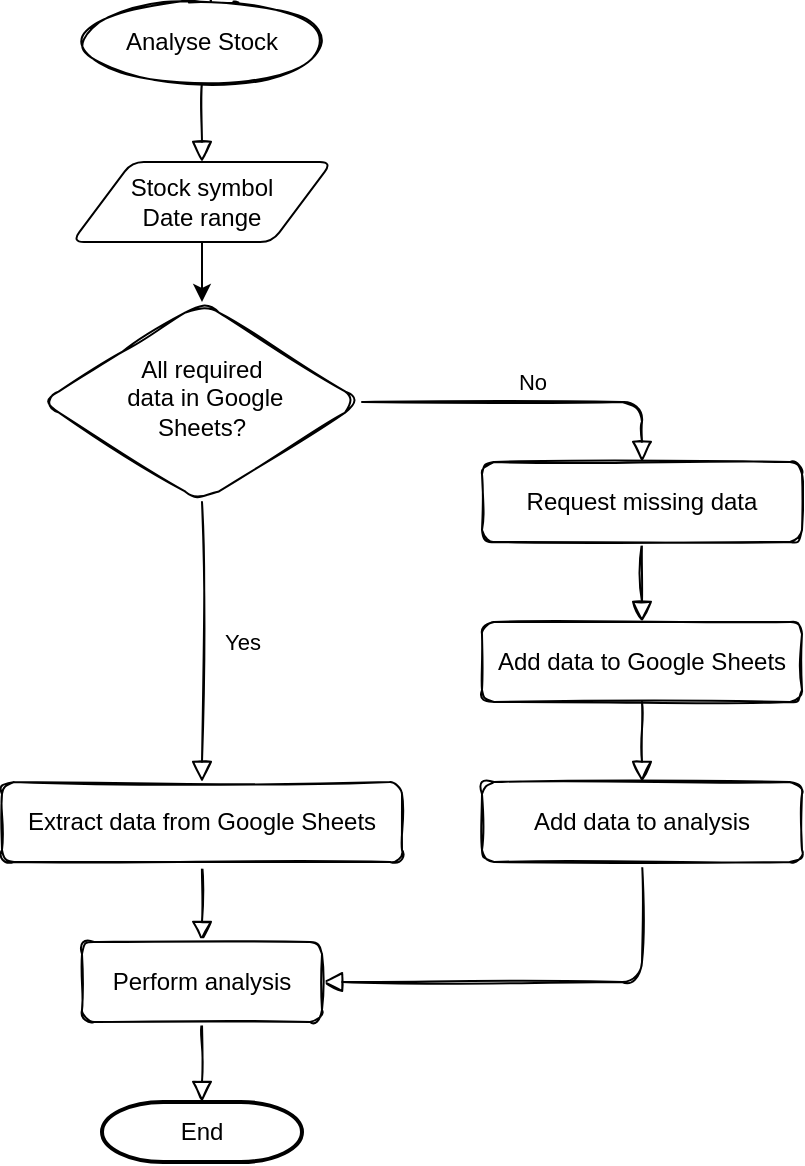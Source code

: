 <mxfile version="19.0.3" type="device" pages="5"><diagram id="C5RBs43oDa-KdzZeNtuy" name="analyse-stock"><mxGraphModel dx="1102" dy="857" grid="1" gridSize="10" guides="1" tooltips="1" connect="1" arrows="1" fold="1" page="1" pageScale="1" pageWidth="827" pageHeight="1169" math="0" shadow="0"><root><mxCell id="WIyWlLk6GJQsqaUBKTNV-0"/><mxCell id="WIyWlLk6GJQsqaUBKTNV-1" parent="WIyWlLk6GJQsqaUBKTNV-0"/><mxCell id="WIyWlLk6GJQsqaUBKTNV-4" value="Yes" style="html=1;jettySize=auto;orthogonalLoop=1;fontSize=11;endArrow=block;endFill=0;endSize=8;strokeWidth=1;shadow=0;labelBackgroundColor=none;edgeStyle=orthogonalEdgeStyle;rounded=1;sketch=1;" parent="WIyWlLk6GJQsqaUBKTNV-1" source="WIyWlLk6GJQsqaUBKTNV-6" target="WIyWlLk6GJQsqaUBKTNV-12" edge="1"><mxGeometry y="20" relative="1" as="geometry"><mxPoint as="offset"/></mxGeometry></mxCell><mxCell id="WIyWlLk6GJQsqaUBKTNV-5" value="No" style="edgeStyle=orthogonalEdgeStyle;html=1;jettySize=auto;orthogonalLoop=1;fontSize=11;endArrow=block;endFill=0;endSize=8;strokeWidth=1;shadow=0;labelBackgroundColor=none;rounded=1;sketch=1;entryX=0.5;entryY=0;entryDx=0;entryDy=0;" parent="WIyWlLk6GJQsqaUBKTNV-1" source="WIyWlLk6GJQsqaUBKTNV-6" target="WIyWlLk6GJQsqaUBKTNV-7" edge="1"><mxGeometry y="10" relative="1" as="geometry"><mxPoint as="offset"/><Array as="points"><mxPoint x="560" y="330"/></Array><mxPoint x="660" y="380" as="targetPoint"/></mxGeometry></mxCell><mxCell id="WIyWlLk6GJQsqaUBKTNV-6" value="All required&lt;br&gt;&amp;nbsp;data in Google&lt;br&gt;Sheets?" style="rhombus;whiteSpace=wrap;html=1;shadow=0;fontFamily=Helvetica;fontSize=12;align=center;strokeWidth=1;spacing=6;spacingTop=-4;rounded=1;sketch=1;" parent="WIyWlLk6GJQsqaUBKTNV-1" vertex="1"><mxGeometry x="260" y="280" width="160" height="100" as="geometry"/></mxCell><mxCell id="jbd5_pp_86b_E5A5t59S-6" value="" style="edgeStyle=orthogonalEdgeStyle;rounded=1;sketch=1;orthogonalLoop=1;jettySize=auto;html=1;endArrow=block;endFill=0;endSize=8;exitX=0.5;exitY=1;exitDx=0;exitDy=0;entryX=0.5;entryY=0;entryDx=0;entryDy=0;" parent="WIyWlLk6GJQsqaUBKTNV-1" source="WIyWlLk6GJQsqaUBKTNV-7" target="cjUN_VZrvn7b3DeFIv1i-1" edge="1"><mxGeometry relative="1" as="geometry"><mxPoint x="560" y="450" as="targetPoint"/><Array as="points"/></mxGeometry></mxCell><mxCell id="WIyWlLk6GJQsqaUBKTNV-7" value="Request missing data" style="whiteSpace=wrap;html=1;fontSize=12;glass=0;strokeWidth=1;shadow=0;rounded=1;sketch=1;" parent="WIyWlLk6GJQsqaUBKTNV-1" vertex="1"><mxGeometry x="480" y="360" width="160" height="40" as="geometry"/></mxCell><mxCell id="jbd5_pp_86b_E5A5t59S-20" value="" style="edgeStyle=orthogonalEdgeStyle;rounded=1;sketch=1;orthogonalLoop=1;jettySize=auto;html=1;endArrow=block;endFill=0;endSize=8;" parent="WIyWlLk6GJQsqaUBKTNV-1" source="WIyWlLk6GJQsqaUBKTNV-12" target="jbd5_pp_86b_E5A5t59S-8" edge="1"><mxGeometry relative="1" as="geometry"/></mxCell><mxCell id="WIyWlLk6GJQsqaUBKTNV-12" value="Extract data from Google Sheets" style="whiteSpace=wrap;html=1;fontSize=12;glass=0;strokeWidth=1;shadow=0;rounded=1;sketch=1;" parent="WIyWlLk6GJQsqaUBKTNV-1" vertex="1"><mxGeometry x="240" y="520" width="200" height="40" as="geometry"/></mxCell><mxCell id="jbd5_pp_86b_E5A5t59S-7" style="edgeStyle=orthogonalEdgeStyle;rounded=1;sketch=1;orthogonalLoop=1;jettySize=auto;html=1;exitX=0.5;exitY=1;exitDx=0;exitDy=0;entryX=1;entryY=0.5;entryDx=0;entryDy=0;endArrow=block;endFill=0;endSize=8;" parent="WIyWlLk6GJQsqaUBKTNV-1" source="jbd5_pp_86b_E5A5t59S-5" target="jbd5_pp_86b_E5A5t59S-8" edge="1"><mxGeometry relative="1" as="geometry"/></mxCell><mxCell id="jbd5_pp_86b_E5A5t59S-5" value="Add data to analysis" style="whiteSpace=wrap;html=1;fontSize=12;glass=0;strokeWidth=1;shadow=0;rounded=1;sketch=1;" parent="WIyWlLk6GJQsqaUBKTNV-1" vertex="1"><mxGeometry x="480" y="520" width="160" height="40" as="geometry"/></mxCell><mxCell id="XEUAK_X2eD3sA012_Yln-1" value="" style="edgeStyle=orthogonalEdgeStyle;rounded=1;sketch=1;orthogonalLoop=1;jettySize=auto;html=1;endArrow=block;endFill=0;endSize=8;entryX=0.5;entryY=0;entryDx=0;entryDy=0;entryPerimeter=0;" parent="WIyWlLk6GJQsqaUBKTNV-1" source="jbd5_pp_86b_E5A5t59S-8" target="iY1u3UrhRTrU6jYfHI_N-0" edge="1"><mxGeometry relative="1" as="geometry"><mxPoint x="340" y="680" as="targetPoint"/></mxGeometry></mxCell><mxCell id="jbd5_pp_86b_E5A5t59S-8" value="Perform analysis" style="whiteSpace=wrap;html=1;fontSize=12;glass=0;strokeWidth=1;shadow=0;rounded=1;sketch=1;" parent="WIyWlLk6GJQsqaUBKTNV-1" vertex="1"><mxGeometry x="280" y="600" width="120" height="40" as="geometry"/></mxCell><mxCell id="XEUAK_X2eD3sA012_Yln-0" value="" style="edgeStyle=orthogonalEdgeStyle;rounded=1;sketch=1;orthogonalLoop=1;jettySize=auto;html=1;endArrow=block;endFill=0;endSize=8;entryX=0.5;entryY=0;entryDx=0;entryDy=0;" parent="WIyWlLk6GJQsqaUBKTNV-1" source="jbd5_pp_86b_E5A5t59S-10" target="al90s45Pq5sja4cl_9Lq-1" edge="1"><mxGeometry relative="1" as="geometry"/></mxCell><mxCell id="jbd5_pp_86b_E5A5t59S-10" value="Analyse Stock" style="ellipse;whiteSpace=wrap;html=1;rounded=1;sketch=1;" parent="WIyWlLk6GJQsqaUBKTNV-1" vertex="1"><mxGeometry x="280" y="130" width="120" height="40" as="geometry"/></mxCell><mxCell id="al90s45Pq5sja4cl_9Lq-3" style="edgeStyle=orthogonalEdgeStyle;rounded=0;orthogonalLoop=1;jettySize=auto;html=1;exitX=0.5;exitY=1;exitDx=0;exitDy=0;fontColor=#000000;" parent="WIyWlLk6GJQsqaUBKTNV-1" source="al90s45Pq5sja4cl_9Lq-1" target="WIyWlLk6GJQsqaUBKTNV-6" edge="1"><mxGeometry relative="1" as="geometry"/></mxCell><mxCell id="al90s45Pq5sja4cl_9Lq-1" value="Stock symbol&lt;br&gt;Date range" style="shape=parallelogram;html=1;strokeWidth=1;perimeter=parallelogramPerimeter;whiteSpace=wrap;rounded=1;arcSize=12;size=0.23;labelBackgroundColor=#FFFFFF;fontColor=#000000;fillColor=none;" parent="WIyWlLk6GJQsqaUBKTNV-1" vertex="1"><mxGeometry x="275" y="210" width="130" height="40" as="geometry"/></mxCell><mxCell id="iY1u3UrhRTrU6jYfHI_N-0" value="End" style="strokeWidth=2;html=1;shape=mxgraph.flowchart.terminator;whiteSpace=wrap;" parent="WIyWlLk6GJQsqaUBKTNV-1" vertex="1"><mxGeometry x="290" y="680" width="100" height="30" as="geometry"/></mxCell><mxCell id="cjUN_VZrvn7b3DeFIv1i-1" value="Add data to Google Sheets" style="whiteSpace=wrap;html=1;fontSize=12;glass=0;strokeWidth=1;shadow=0;rounded=1;sketch=1;" parent="WIyWlLk6GJQsqaUBKTNV-1" vertex="1"><mxGeometry x="480" y="440" width="160" height="40" as="geometry"/></mxCell><mxCell id="cjUN_VZrvn7b3DeFIv1i-2" value="" style="edgeStyle=orthogonalEdgeStyle;rounded=1;sketch=1;orthogonalLoop=1;jettySize=auto;html=1;endArrow=block;endFill=0;endSize=8;exitX=0.5;exitY=1;exitDx=0;exitDy=0;entryX=0.5;entryY=0;entryDx=0;entryDy=0;" parent="WIyWlLk6GJQsqaUBKTNV-1" source="cjUN_VZrvn7b3DeFIv1i-1" target="jbd5_pp_86b_E5A5t59S-5" edge="1"><mxGeometry relative="1" as="geometry"><mxPoint x="740" y="550" as="sourcePoint"/><mxPoint x="650" y="510" as="targetPoint"/><Array as="points"/></mxGeometry></mxCell></root></mxGraphModel></diagram><diagram name="analyse-1-stock" id="1g8tSgxv-kQjl1WEyJjz"><mxGraphModel dx="1102" dy="857" grid="1" gridSize="10" guides="1" tooltips="1" connect="1" arrows="1" fold="1" page="1" pageScale="1" pageWidth="827" pageHeight="1169" math="0" shadow="0"><root><mxCell id="R5vlRbSWafCek7MwkQpw-0"/><mxCell id="R5vlRbSWafCek7MwkQpw-1" parent="R5vlRbSWafCek7MwkQpw-0"/><mxCell id="D2U3W6H2dqriYpAzt8Wa-2" value="" style="edgeStyle=orthogonalEdgeStyle;rounded=1;sketch=1;orthogonalLoop=1;jettySize=auto;html=1;endArrow=block;endFill=0;endSize=8;entryX=0.5;entryY=0;entryDx=0;entryDy=0;" parent="R5vlRbSWafCek7MwkQpw-1" source="R5vlRbSWafCek7MwkQpw-16" target="TsM1z7RvLBH0monpsvV6-0" edge="1"><mxGeometry relative="1" as="geometry"/></mxCell><mxCell id="R5vlRbSWafCek7MwkQpw-16" value="Analyse Single Stock" style="ellipse;whiteSpace=wrap;html=1;rounded=1;sketch=1;" parent="R5vlRbSWafCek7MwkQpw-1" vertex="1"><mxGeometry x="240" y="40" width="200" height="40" as="geometry"/></mxCell><mxCell id="R5vlRbSWafCek7MwkQpw-19" value="" style="edgeStyle=orthogonalEdgeStyle;rounded=1;sketch=1;orthogonalLoop=1;jettySize=auto;html=1;endArrow=block;endFill=0;endSize=8;entryX=0.5;entryY=0;entryDx=0;entryDy=0;entryPerimeter=0;" parent="R5vlRbSWafCek7MwkQpw-1" source="R5vlRbSWafCek7MwkQpw-20" target="mbGpBxKfQhJSkDVYREsr-0" edge="1"><mxGeometry relative="1" as="geometry"><mxPoint x="345" y="600" as="targetPoint"/></mxGeometry></mxCell><mxCell id="R5vlRbSWafCek7MwkQpw-20" value="&lt;span style=&quot;color: rgb(0, 0, 0); font-family: Helvetica; font-size: 12px; font-style: normal; font-variant-ligatures: normal; font-variant-caps: normal; font-weight: 400; letter-spacing: normal; orphans: 2; text-align: center; text-indent: 0px; text-transform: none; widows: 2; word-spacing: 0px; -webkit-text-stroke-width: 0px; background-color: rgb(248, 249, 250); text-decoration-thickness: initial; text-decoration-style: initial; text-decoration-color: initial; float: none; display: inline !important;&quot;&gt;Display analysis&lt;/span&gt;" style="shape=parallelogram;perimeter=parallelogramPerimeter;whiteSpace=wrap;html=1;fixedSize=1;rounded=1;sketch=1;" parent="R5vlRbSWafCek7MwkQpw-1" vertex="1"><mxGeometry x="270" y="520" width="150" height="40" as="geometry"/></mxCell><mxCell id="D2U3W6H2dqriYpAzt8Wa-0" value="Enter Symbol" style="html=1;strokeWidth=2;shape=manualInput;whiteSpace=wrap;rounded=1;size=26;arcSize=11;sketch=1;" parent="R5vlRbSWafCek7MwkQpw-1" vertex="1"><mxGeometry x="280.5" y="230" width="129" height="60" as="geometry"/></mxCell><mxCell id="ye6VivhllDfp35Yah9TG-1" value="" style="edgeStyle=orthogonalEdgeStyle;rounded=1;sketch=1;orthogonalLoop=1;jettySize=auto;html=1;endArrow=block;endFill=0;endSize=8;" parent="R5vlRbSWafCek7MwkQpw-1" source="D2U3W6H2dqriYpAzt8Wa-1" target="R5vlRbSWafCek7MwkQpw-20" edge="1"><mxGeometry relative="1" as="geometry"/></mxCell><mxCell id="D2U3W6H2dqriYpAzt8Wa-1" value="Analyse Stock" style="verticalLabelPosition=middle;verticalAlign=middle;html=1;shape=process;whiteSpace=wrap;rounded=1;size=0.14;arcSize=6;sketch=1;labelPosition=center;align=center;" parent="R5vlRbSWafCek7MwkQpw-1" vertex="1"><mxGeometry x="280.5" y="430" width="129" height="50" as="geometry"/></mxCell><mxCell id="ye6VivhllDfp35Yah9TG-0" value="" style="edgeStyle=orthogonalEdgeStyle;rounded=1;sketch=1;orthogonalLoop=1;jettySize=auto;html=1;endArrow=block;endFill=0;endSize=8;" parent="R5vlRbSWafCek7MwkQpw-1" source="D2U3W6H2dqriYpAzt8Wa-3" target="D2U3W6H2dqriYpAzt8Wa-1" edge="1"><mxGeometry relative="1" as="geometry"/></mxCell><mxCell id="D2U3W6H2dqriYpAzt8Wa-3" value="Enter date range" style="html=1;strokeWidth=2;shape=manualInput;whiteSpace=wrap;rounded=1;size=26;arcSize=11;sketch=1;" parent="R5vlRbSWafCek7MwkQpw-1" vertex="1"><mxGeometry x="280.5" y="330" width="129" height="60" as="geometry"/></mxCell><mxCell id="TsM1z7RvLBH0monpsvV6-0" value="Search?" style="rhombus;whiteSpace=wrap;html=1;shadow=0;fontFamily=Helvetica;fontSize=12;align=center;strokeWidth=1;spacing=6;spacingTop=-4;rounded=1;sketch=1;" parent="R5vlRbSWafCek7MwkQpw-1" vertex="1"><mxGeometry x="275" y="120" width="130" height="60" as="geometry"/></mxCell><mxCell id="_lEzNx7GsvgErCf5rUIk-0" value="No" style="edgeStyle=orthogonalEdgeStyle;jettySize=auto;orthogonalLoop=1;fontSize=11;endArrow=block;endFill=0;endSize=8;strokeWidth=1;shadow=0;labelBackgroundColor=none;rounded=1;sketch=1;html=1;exitX=0.5;exitY=1;exitDx=0;exitDy=0;entryX=0.458;entryY=0.217;entryDx=0;entryDy=0;entryPerimeter=0;" parent="R5vlRbSWafCek7MwkQpw-1" source="TsM1z7RvLBH0monpsvV6-0" target="D2U3W6H2dqriYpAzt8Wa-0" edge="1"><mxGeometry x="-0.708" y="10" relative="1" as="geometry"><mxPoint as="offset"/><Array as="points"/><mxPoint x="340" y="400" as="sourcePoint"/><mxPoint x="340" y="585" as="targetPoint"/></mxGeometry></mxCell><mxCell id="Exr4U17-Mf-lGByS4jwl-0" value="Yes" style="html=1;jettySize=auto;orthogonalLoop=1;fontSize=11;endArrow=block;endFill=0;endSize=8;strokeWidth=1;shadow=0;labelBackgroundColor=none;edgeStyle=orthogonalEdgeStyle;rounded=1;sketch=1;exitX=1;exitY=0.5;exitDx=0;exitDy=0;entryX=0.5;entryY=0;entryDx=0;entryDy=0;" parent="R5vlRbSWafCek7MwkQpw-1" source="TsM1z7RvLBH0monpsvV6-0" target="Exr4U17-Mf-lGByS4jwl-1" edge="1"><mxGeometry y="20" relative="1" as="geometry"><mxPoint as="offset"/><mxPoint x="405" y="350" as="sourcePoint"/><mxPoint x="690" y="150" as="targetPoint"/><Array as="points"><mxPoint x="545" y="150"/></Array></mxGeometry></mxCell><mxCell id="Exr4U17-Mf-lGByS4jwl-1" value="Search company" style="verticalLabelPosition=middle;verticalAlign=middle;html=1;shape=process;whiteSpace=wrap;rounded=1;size=0.14;arcSize=6;sketch=1;labelPosition=center;align=center;" parent="R5vlRbSWafCek7MwkQpw-1" vertex="1"><mxGeometry x="480" y="190" width="129" height="50" as="geometry"/></mxCell><mxCell id="Exr4U17-Mf-lGByS4jwl-2" value="" style="edgeStyle=orthogonalEdgeStyle;rounded=1;sketch=1;orthogonalLoop=1;jettySize=auto;html=1;endArrow=block;endFill=0;endSize=8;exitX=0.5;exitY=1;exitDx=0;exitDy=0;" parent="R5vlRbSWafCek7MwkQpw-1" source="Exr4U17-Mf-lGByS4jwl-1" edge="1"><mxGeometry relative="1" as="geometry"><mxPoint x="355" y="300" as="sourcePoint"/><mxPoint x="344" y="343" as="targetPoint"/><Array as="points"><mxPoint x="545" y="310"/><mxPoint x="344" y="310"/></Array></mxGeometry></mxCell><mxCell id="Exr4U17-Mf-lGByS4jwl-4" value="" style="edgeStyle=orthogonalEdgeStyle;rounded=1;sketch=1;orthogonalLoop=1;jettySize=auto;html=1;endArrow=block;endFill=0;endSize=8;exitX=0.5;exitY=1;exitDx=0;exitDy=0;entryX=0.493;entryY=0.224;entryDx=0;entryDy=0;entryPerimeter=0;" parent="R5vlRbSWafCek7MwkQpw-1" source="D2U3W6H2dqriYpAzt8Wa-0" target="D2U3W6H2dqriYpAzt8Wa-3" edge="1"><mxGeometry relative="1" as="geometry"><mxPoint x="355.0" y="400" as="sourcePoint"/><mxPoint x="355.0" y="440" as="targetPoint"/></mxGeometry></mxCell><mxCell id="mbGpBxKfQhJSkDVYREsr-0" value="End" style="strokeWidth=2;html=1;shape=mxgraph.flowchart.terminator;whiteSpace=wrap;" parent="R5vlRbSWafCek7MwkQpw-1" vertex="1"><mxGeometry x="295" y="600" width="100" height="30" as="geometry"/></mxCell></root></mxGraphModel></diagram><diagram name="analyse-multi-stock" id="yKOHI4Bljwy7gtVBtq69"><mxGraphModel dx="1102" dy="857" grid="1" gridSize="10" guides="1" tooltips="1" connect="1" arrows="1" fold="1" page="1" pageScale="1" pageWidth="827" pageHeight="1169" math="0" shadow="0"><root><mxCell id="XcouqPxQj7sJdxorI_4Z-0"/><mxCell id="XcouqPxQj7sJdxorI_4Z-1" parent="XcouqPxQj7sJdxorI_4Z-0"/><mxCell id="XcouqPxQj7sJdxorI_4Z-2" value="" style="edgeStyle=orthogonalEdgeStyle;rounded=1;sketch=1;orthogonalLoop=1;jettySize=auto;html=1;endArrow=block;endFill=0;endSize=8;entryX=0.495;entryY=0.25;entryDx=0;entryDy=0;entryPerimeter=0;" parent="XcouqPxQj7sJdxorI_4Z-1" source="XcouqPxQj7sJdxorI_4Z-3" target="XcouqPxQj7sJdxorI_4Z-8" edge="1"><mxGeometry relative="1" as="geometry"/></mxCell><mxCell id="XcouqPxQj7sJdxorI_4Z-3" value="Analyse Multi Stock" style="ellipse;whiteSpace=wrap;html=1;rounded=1;sketch=1;" parent="XcouqPxQj7sJdxorI_4Z-1" vertex="1"><mxGeometry x="240" y="40" width="200" height="40" as="geometry"/></mxCell><mxCell id="XcouqPxQj7sJdxorI_4Z-5" value="&lt;span style=&quot;color: rgb(0, 0, 0); font-family: Helvetica; font-size: 12px; font-style: normal; font-variant-ligatures: normal; font-variant-caps: normal; font-weight: 400; letter-spacing: normal; orphans: 2; text-align: center; text-indent: 0px; text-transform: none; widows: 2; word-spacing: 0px; -webkit-text-stroke-width: 0px; background-color: rgb(248, 249, 250); text-decoration-thickness: initial; text-decoration-style: initial; text-decoration-color: initial; float: none; display: inline !important;&quot;&gt;Display analysis&lt;/span&gt;" style="shape=parallelogram;perimeter=parallelogramPerimeter;whiteSpace=wrap;html=1;fixedSize=1;rounded=1;sketch=1;" parent="XcouqPxQj7sJdxorI_4Z-1" vertex="1"><mxGeometry x="270" y="680" width="130" height="40" as="geometry"/></mxCell><mxCell id="XcouqPxQj7sJdxorI_4Z-8" value="Enter number of stocks" style="html=1;strokeWidth=2;shape=manualInput;whiteSpace=wrap;rounded=1;size=26;arcSize=11;sketch=1;" parent="XcouqPxQj7sJdxorI_4Z-1" vertex="1"><mxGeometry x="240" y="110" width="200" height="60" as="geometry"/></mxCell><mxCell id="XcouqPxQj7sJdxorI_4Z-9" value="" style="edgeStyle=orthogonalEdgeStyle;rounded=1;sketch=1;orthogonalLoop=1;jettySize=auto;html=1;endArrow=block;endFill=0;endSize=8;" parent="XcouqPxQj7sJdxorI_4Z-1" source="XcouqPxQj7sJdxorI_4Z-10" target="XcouqPxQj7sJdxorI_4Z-5" edge="1"><mxGeometry relative="1" as="geometry"/></mxCell><mxCell id="XcouqPxQj7sJdxorI_4Z-10" value="Analyse Stock" style="verticalLabelPosition=middle;verticalAlign=middle;html=1;shape=process;whiteSpace=wrap;rounded=1;size=0.14;arcSize=6;sketch=1;labelPosition=center;align=center;" parent="XcouqPxQj7sJdxorI_4Z-1" vertex="1"><mxGeometry x="275" y="600" width="120" height="50" as="geometry"/></mxCell><mxCell id="XcouqPxQj7sJdxorI_4Z-11" value="" style="edgeStyle=orthogonalEdgeStyle;rounded=1;sketch=1;orthogonalLoop=1;jettySize=auto;html=1;endArrow=block;endFill=0;endSize=8;" parent="XcouqPxQj7sJdxorI_4Z-1" source="XcouqPxQj7sJdxorI_4Z-12" target="XcouqPxQj7sJdxorI_4Z-10" edge="1"><mxGeometry relative="1" as="geometry"/></mxCell><mxCell id="XcouqPxQj7sJdxorI_4Z-12" value="Enter date range" style="html=1;strokeWidth=2;shape=manualInput;whiteSpace=wrap;rounded=1;size=26;arcSize=11;sketch=1;" parent="XcouqPxQj7sJdxorI_4Z-1" vertex="1"><mxGeometry x="275" y="510" width="120" height="60" as="geometry"/></mxCell><mxCell id="M2j8tLizlFQW_q5k6Um8-0" value="Enter Symbol" style="html=1;strokeWidth=2;shape=manualInput;whiteSpace=wrap;rounded=1;size=26;arcSize=11;sketch=1;" parent="XcouqPxQj7sJdxorI_4Z-1" vertex="1"><mxGeometry x="275.5" y="320" width="129" height="60" as="geometry"/></mxCell><mxCell id="M2j8tLizlFQW_q5k6Um8-1" value="Search?" style="rhombus;whiteSpace=wrap;html=1;shadow=0;fontFamily=Helvetica;fontSize=12;align=center;strokeWidth=1;spacing=6;spacingTop=-4;rounded=1;sketch=1;" parent="XcouqPxQj7sJdxorI_4Z-1" vertex="1"><mxGeometry x="270" y="210" width="130" height="60" as="geometry"/></mxCell><mxCell id="M2j8tLizlFQW_q5k6Um8-2" value="No" style="edgeStyle=orthogonalEdgeStyle;jettySize=auto;orthogonalLoop=1;fontSize=11;endArrow=block;endFill=0;endSize=8;strokeWidth=1;shadow=0;labelBackgroundColor=none;rounded=1;sketch=1;html=1;exitX=0.5;exitY=1;exitDx=0;exitDy=0;entryX=0.458;entryY=0.217;entryDx=0;entryDy=0;entryPerimeter=0;" parent="XcouqPxQj7sJdxorI_4Z-1" source="M2j8tLizlFQW_q5k6Um8-1" target="M2j8tLizlFQW_q5k6Um8-0" edge="1"><mxGeometry x="-0.708" y="10" relative="1" as="geometry"><mxPoint as="offset"/><Array as="points"/><mxPoint x="335" y="490" as="sourcePoint"/><mxPoint x="335" y="675" as="targetPoint"/></mxGeometry></mxCell><mxCell id="M2j8tLizlFQW_q5k6Um8-3" value="Yes" style="html=1;jettySize=auto;orthogonalLoop=1;fontSize=11;endArrow=block;endFill=0;endSize=8;strokeWidth=1;shadow=0;labelBackgroundColor=none;edgeStyle=orthogonalEdgeStyle;rounded=1;sketch=1;exitX=1;exitY=0.5;exitDx=0;exitDy=0;entryX=0.5;entryY=0;entryDx=0;entryDy=0;" parent="XcouqPxQj7sJdxorI_4Z-1" source="M2j8tLizlFQW_q5k6Um8-1" target="M2j8tLizlFQW_q5k6Um8-4" edge="1"><mxGeometry x="-0.889" y="10" relative="1" as="geometry"><mxPoint as="offset"/><mxPoint x="400" y="440" as="sourcePoint"/><mxPoint x="685" y="240" as="targetPoint"/><Array as="points"><mxPoint x="540" y="240"/></Array></mxGeometry></mxCell><mxCell id="M2j8tLizlFQW_q5k6Um8-4" value="Search company" style="verticalLabelPosition=middle;verticalAlign=middle;html=1;shape=process;whiteSpace=wrap;rounded=1;size=0.14;arcSize=6;sketch=1;labelPosition=center;align=center;" parent="XcouqPxQj7sJdxorI_4Z-1" vertex="1"><mxGeometry x="475" y="270" width="129" height="50" as="geometry"/></mxCell><mxCell id="M2j8tLizlFQW_q5k6Um8-5" value="All entered?" style="rhombus;whiteSpace=wrap;html=1;shadow=0;fontFamily=Helvetica;fontSize=12;align=center;strokeWidth=1;spacing=6;spacingTop=-4;rounded=1;sketch=1;" parent="XcouqPxQj7sJdxorI_4Z-1" vertex="1"><mxGeometry x="270" y="430" width="130" height="60" as="geometry"/></mxCell><mxCell id="qC_H7aC60y33von2ZEeI-0" value="" style="edgeStyle=orthogonalEdgeStyle;rounded=1;sketch=1;orthogonalLoop=1;jettySize=auto;html=1;endArrow=block;endFill=0;endSize=8;exitX=0.479;exitY=1.001;exitDx=0;exitDy=0;exitPerimeter=0;" parent="XcouqPxQj7sJdxorI_4Z-1" source="XcouqPxQj7sJdxorI_4Z-8" target="M2j8tLizlFQW_q5k6Um8-1" edge="1"><mxGeometry relative="1" as="geometry"><mxPoint x="350" y="90" as="sourcePoint"/><mxPoint x="349" y="145" as="targetPoint"/></mxGeometry></mxCell><mxCell id="qC_H7aC60y33von2ZEeI-1" value="" style="edgeStyle=orthogonalEdgeStyle;rounded=1;sketch=1;orthogonalLoop=1;jettySize=auto;html=1;endArrow=block;endFill=0;endSize=8;" parent="XcouqPxQj7sJdxorI_4Z-1" target="M2j8tLizlFQW_q5k6Um8-5" edge="1"><mxGeometry relative="1" as="geometry"><mxPoint x="335" y="380" as="sourcePoint"/><mxPoint x="345.034" y="220.016" as="targetPoint"/></mxGeometry></mxCell><mxCell id="qC_H7aC60y33von2ZEeI-2" value="" style="edgeStyle=orthogonalEdgeStyle;rounded=1;sketch=1;orthogonalLoop=1;jettySize=auto;html=1;endArrow=block;endFill=0;endSize=8;exitX=0.5;exitY=1;exitDx=0;exitDy=0;entryX=0.5;entryY=0;entryDx=0;entryDy=0;" parent="XcouqPxQj7sJdxorI_4Z-1" source="M2j8tLizlFQW_q5k6Um8-4" target="M2j8tLizlFQW_q5k6Um8-5" edge="1"><mxGeometry relative="1" as="geometry"><mxPoint x="345" y="390.0" as="sourcePoint"/><mxPoint x="345" y="430.0" as="targetPoint"/><Array as="points"><mxPoint x="540" y="333"/><mxPoint x="540" y="400"/><mxPoint x="335" y="400"/></Array></mxGeometry></mxCell><mxCell id="qC_H7aC60y33von2ZEeI-3" value="No" style="edgeStyle=orthogonalEdgeStyle;jettySize=auto;orthogonalLoop=1;fontSize=11;endArrow=block;endFill=0;endSize=8;strokeWidth=1;shadow=0;labelBackgroundColor=none;rounded=1;sketch=1;html=1;exitX=0;exitY=0.5;exitDx=0;exitDy=0;" parent="XcouqPxQj7sJdxorI_4Z-1" source="M2j8tLizlFQW_q5k6Um8-5" target="M2j8tLizlFQW_q5k6Um8-1" edge="1"><mxGeometry x="-0.708" y="10" relative="1" as="geometry"><mxPoint as="offset"/><Array as="points"><mxPoint x="200" y="460"/><mxPoint x="200" y="240"/></Array><mxPoint x="345" y="280.0" as="sourcePoint"/><mxPoint x="344.582" y="343.02" as="targetPoint"/></mxGeometry></mxCell><mxCell id="qC_H7aC60y33von2ZEeI-4" value="Yes" style="html=1;jettySize=auto;orthogonalLoop=1;fontSize=11;endArrow=block;endFill=0;endSize=8;strokeWidth=1;shadow=0;labelBackgroundColor=none;edgeStyle=orthogonalEdgeStyle;rounded=1;sketch=1;exitX=0.5;exitY=1;exitDx=0;exitDy=0;entryX=0.49;entryY=0.167;entryDx=0;entryDy=0;entryPerimeter=0;" parent="XcouqPxQj7sJdxorI_4Z-1" source="M2j8tLizlFQW_q5k6Um8-5" target="XcouqPxQj7sJdxorI_4Z-12" edge="1"><mxGeometry x="-0.292" y="16" relative="1" as="geometry"><mxPoint as="offset"/><mxPoint x="410" y="250" as="sourcePoint"/><mxPoint x="470" y="460" as="targetPoint"/><Array as="points"/></mxGeometry></mxCell><mxCell id="wrbgCs_oxdQ-_GD8KEwv-1" value="End" style="strokeWidth=2;html=1;shape=mxgraph.flowchart.terminator;whiteSpace=wrap;" parent="XcouqPxQj7sJdxorI_4Z-1" vertex="1"><mxGeometry x="285" y="760" width="100" height="30" as="geometry"/></mxCell><mxCell id="wrbgCs_oxdQ-_GD8KEwv-5" value="" style="edgeStyle=orthogonalEdgeStyle;rounded=1;sketch=1;orthogonalLoop=1;jettySize=auto;html=1;endArrow=block;endFill=0;endSize=8;exitX=0.5;exitY=1;exitDx=0;exitDy=0;entryX=0.5;entryY=0;entryDx=0;entryDy=0;entryPerimeter=0;" parent="XcouqPxQj7sJdxorI_4Z-1" source="XcouqPxQj7sJdxorI_4Z-5" target="wrbgCs_oxdQ-_GD8KEwv-1" edge="1"><mxGeometry relative="1" as="geometry"><mxPoint x="620" y="680" as="sourcePoint"/><mxPoint x="520" y="850" as="targetPoint"/></mxGeometry></mxCell></root></mxGraphModel></diagram><diagram name="search-company" id="DrVPS7d-8lZMk8g0u3HB"><mxGraphModel dx="1102" dy="857" grid="1" gridSize="10" guides="1" tooltips="1" connect="1" arrows="1" fold="1" page="1" pageScale="1" pageWidth="827" pageHeight="1169" math="0" shadow="0"><root><mxCell id="CwhogQzOaHXyHSxJ34x6-0"/><mxCell id="CwhogQzOaHXyHSxJ34x6-1" parent="CwhogQzOaHXyHSxJ34x6-0"/><mxCell id="CwhogQzOaHXyHSxJ34x6-2" value="" style="edgeStyle=orthogonalEdgeStyle;rounded=1;sketch=1;orthogonalLoop=1;jettySize=auto;html=1;endArrow=block;endFill=0;endSize=8;" parent="CwhogQzOaHXyHSxJ34x6-1" source="CwhogQzOaHXyHSxJ34x6-3" target="CwhogQzOaHXyHSxJ34x6-8" edge="1"><mxGeometry relative="1" as="geometry"/></mxCell><mxCell id="CwhogQzOaHXyHSxJ34x6-3" value="Search company" style="ellipse;whiteSpace=wrap;html=1;rounded=1;sketch=1;" parent="CwhogQzOaHXyHSxJ34x6-1" vertex="1"><mxGeometry x="240" y="40" width="200" height="40" as="geometry"/></mxCell><mxCell id="wSkY9SN0cSZ6P71IkHWi-1" value="" style="edgeStyle=orthogonalEdgeStyle;rounded=0;orthogonalLoop=1;jettySize=auto;html=1;" parent="CwhogQzOaHXyHSxJ34x6-1" source="CwhogQzOaHXyHSxJ34x6-8" target="wSkY9SN0cSZ6P71IkHWi-0" edge="1"><mxGeometry relative="1" as="geometry"/></mxCell><mxCell id="CwhogQzOaHXyHSxJ34x6-8" value="Enter name/partial name" style="html=1;strokeWidth=2;shape=manualInput;whiteSpace=wrap;rounded=1;size=26;arcSize=11;sketch=1;" parent="CwhogQzOaHXyHSxJ34x6-1" vertex="1"><mxGeometry x="240" y="120" width="200" height="60" as="geometry"/></mxCell><mxCell id="YWJO28zGACMnuJLZ0ofk-12" value="" style="edgeStyle=orthogonalEdgeStyle;rounded=0;orthogonalLoop=1;jettySize=auto;html=1;" parent="CwhogQzOaHXyHSxJ34x6-1" source="wSkY9SN0cSZ6P71IkHWi-0" target="YWJO28zGACMnuJLZ0ofk-2" edge="1"><mxGeometry relative="1" as="geometry"/></mxCell><mxCell id="wSkY9SN0cSZ6P71IkHWi-0" value="&lt;span style=&quot;color: rgb(0, 0, 0); font-family: Helvetica; font-size: 12px; font-style: normal; font-variant-ligatures: normal; font-variant-caps: normal; font-weight: 400; letter-spacing: normal; orphans: 2; text-align: center; text-indent: 0px; text-transform: none; widows: 2; word-spacing: 0px; -webkit-text-stroke-width: 0px; background-color: rgb(248, 249, 250); text-decoration-thickness: initial; text-decoration-style: initial; text-decoration-color: initial; float: none; display: inline !important;&quot;&gt;Display results as menu&lt;/span&gt;" style="shape=parallelogram;perimeter=parallelogramPerimeter;whiteSpace=wrap;html=1;fixedSize=1;rounded=1;sketch=1;" parent="CwhogQzOaHXyHSxJ34x6-1" vertex="1"><mxGeometry x="240" y="230" width="200" height="40" as="geometry"/></mxCell><mxCell id="YWJO28zGACMnuJLZ0ofk-0" value="Yes" style="html=1;jettySize=auto;orthogonalLoop=1;fontSize=11;endArrow=block;endFill=0;endSize=8;strokeWidth=1;shadow=0;labelBackgroundColor=none;edgeStyle=orthogonalEdgeStyle;rounded=1;sketch=1;entryX=0.5;entryY=0;entryDx=0;entryDy=0;" parent="CwhogQzOaHXyHSxJ34x6-1" source="YWJO28zGACMnuJLZ0ofk-2" target="lvis-rg67Le_dUaXL3uf-2" edge="1"><mxGeometry y="20" relative="1" as="geometry"><mxPoint as="offset"/><mxPoint x="520" y="380" as="targetPoint"/><Array as="points"><mxPoint x="520" y="350"/></Array></mxGeometry></mxCell><mxCell id="YWJO28zGACMnuJLZ0ofk-1" value="No" style="edgeStyle=orthogonalEdgeStyle;jettySize=auto;orthogonalLoop=1;fontSize=11;endArrow=block;endFill=0;endSize=8;strokeWidth=1;shadow=0;labelBackgroundColor=none;rounded=1;sketch=1;html=1;exitX=0.5;exitY=1;exitDx=0;exitDy=0;entryX=0.5;entryY=0;entryDx=0;entryDy=0;entryPerimeter=0;" parent="CwhogQzOaHXyHSxJ34x6-1" source="YWJO28zGACMnuJLZ0ofk-2" target="yP0-UTyxOkBvqKEGqTPM-0" edge="1"><mxGeometry x="-0.178" y="20" relative="1" as="geometry"><mxPoint as="offset"/><Array as="points"/><mxPoint x="340" y="585" as="targetPoint"/></mxGeometry></mxCell><mxCell id="YWJO28zGACMnuJLZ0ofk-2" value="Search result&lt;br&gt;selected?" style="rhombus;whiteSpace=wrap;html=1;shadow=0;fontFamily=Helvetica;fontSize=12;align=center;strokeWidth=1;spacing=6;spacingTop=-4;rounded=1;sketch=1;" parent="CwhogQzOaHXyHSxJ34x6-1" vertex="1"><mxGeometry x="275" y="300" width="130" height="100" as="geometry"/></mxCell><mxCell id="YWJO28zGACMnuJLZ0ofk-7" style="edgeStyle=orthogonalEdgeStyle;rounded=1;sketch=1;orthogonalLoop=1;jettySize=auto;html=1;exitX=0.5;exitY=1;exitDx=0;exitDy=0;endArrow=block;endFill=0;endSize=8;entryX=0.5;entryY=0;entryDx=0;entryDy=0;entryPerimeter=0;" parent="CwhogQzOaHXyHSxJ34x6-1" source="lvis-rg67Le_dUaXL3uf-0" target="yP0-UTyxOkBvqKEGqTPM-0" edge="1"><mxGeometry relative="1" as="geometry"><mxPoint x="520" y="500" as="sourcePoint"/><mxPoint x="340" y="585" as="targetPoint"/></mxGeometry></mxCell><mxCell id="lvis-rg67Le_dUaXL3uf-0" value="&lt;span style=&quot;color: rgb(0, 0, 0); font-family: Helvetica; font-size: 12px; font-style: normal; font-variant-ligatures: normal; font-variant-caps: normal; font-weight: 400; letter-spacing: normal; orphans: 2; text-align: center; text-indent: 0px; text-transform: none; widows: 2; word-spacing: 0px; -webkit-text-stroke-width: 0px; background-color: rgb(248, 249, 250); text-decoration-thickness: initial; text-decoration-style: initial; text-decoration-color: initial; float: none; display: inline !important;&quot;&gt;Display analysis&lt;/span&gt;" style="shape=parallelogram;perimeter=parallelogramPerimeter;whiteSpace=wrap;html=1;fixedSize=1;rounded=1;sketch=1;" parent="CwhogQzOaHXyHSxJ34x6-1" vertex="1"><mxGeometry x="455" y="480" width="130" height="40" as="geometry"/></mxCell><mxCell id="lvis-rg67Le_dUaXL3uf-1" value="" style="edgeStyle=orthogonalEdgeStyle;rounded=1;sketch=1;orthogonalLoop=1;jettySize=auto;html=1;endArrow=block;endFill=0;endSize=8;" parent="CwhogQzOaHXyHSxJ34x6-1" source="lvis-rg67Le_dUaXL3uf-2" target="lvis-rg67Le_dUaXL3uf-0" edge="1"><mxGeometry relative="1" as="geometry"/></mxCell><mxCell id="lvis-rg67Le_dUaXL3uf-2" value="Analyse Stock" style="verticalLabelPosition=middle;verticalAlign=middle;html=1;shape=process;whiteSpace=wrap;rounded=1;size=0.14;arcSize=6;sketch=1;labelPosition=center;align=center;" parent="CwhogQzOaHXyHSxJ34x6-1" vertex="1"><mxGeometry x="460" y="390" width="120" height="50" as="geometry"/></mxCell><mxCell id="yP0-UTyxOkBvqKEGqTPM-0" value="End" style="strokeWidth=2;html=1;shape=mxgraph.flowchart.terminator;whiteSpace=wrap;" parent="CwhogQzOaHXyHSxJ34x6-1" vertex="1"><mxGeometry x="290" y="585" width="100" height="30" as="geometry"/></mxCell></root></mxGraphModel></diagram><diagram id="bDCIOCg3uxfSGaP6Jeq7" name="home"><mxGraphModel dx="1102" dy="857" grid="1" gridSize="10" guides="1" tooltips="1" connect="1" arrows="1" fold="1" page="1" pageScale="1" pageWidth="827" pageHeight="1169" math="0" shadow="0"><root><mxCell id="0"/><mxCell id="1" parent="0"/><mxCell id="nyEZRVIEHXPqnXLxZ-Km-7" value="" style="strokeWidth=1;shadow=0;dashed=0;align=center;html=1;shape=mxgraph.mockup.containers.browserWindow;rSize=0;strokeColor=#666666;strokeColor2=#008cff;strokeColor3=#c4c4c4;mainText=,;recursiveResize=0;" parent="1" vertex="1"><mxGeometry x="20" y="250" width="550" height="380" as="geometry"/></mxCell><mxCell id="nyEZRVIEHXPqnXLxZ-Km-8" value="Page 1" style="strokeWidth=1;shadow=0;dashed=0;align=center;html=1;shape=mxgraph.mockup.containers.anchor;fontSize=17;fontColor=#666666;align=left;" parent="nyEZRVIEHXPqnXLxZ-Km-7" vertex="1"><mxGeometry x="60" y="12" width="110" height="26" as="geometry"/></mxCell><mxCell id="nyEZRVIEHXPqnXLxZ-Km-9" value="https://www.draw.io" style="strokeWidth=1;shadow=0;dashed=0;align=center;html=1;shape=mxgraph.mockup.containers.anchor;rSize=0;fontSize=17;fontColor=#666666;align=left;" parent="nyEZRVIEHXPqnXLxZ-Km-7" vertex="1"><mxGeometry x="130" y="60" width="250" height="26" as="geometry"/></mxCell><mxCell id="nyEZRVIEHXPqnXLxZ-Km-10" value="" style="strokeWidth=1;shadow=0;dashed=0;align=center;html=1;shape=mxgraph.mockup.containers.browserWindow;rSize=0;strokeColor=#666666;strokeColor2=#008cff;strokeColor3=#c4c4c4;mainText=,;recursiveResize=0;" parent="1" vertex="1"><mxGeometry x="20" y="250" width="780" height="640" as="geometry"/></mxCell><mxCell id="nyEZRVIEHXPqnXLxZ-Km-11" value="AnalaStock" style="strokeWidth=1;shadow=0;dashed=0;align=center;html=1;shape=mxgraph.mockup.containers.anchor;fontSize=17;fontColor=#666666;align=left;" parent="nyEZRVIEHXPqnXLxZ-Km-10" vertex="1"><mxGeometry x="60" y="12" width="110" height="26" as="geometry"/></mxCell><mxCell id="nyEZRVIEHXPqnXLxZ-Km-12" value="https://analastock.herokuapp.com/" style="strokeWidth=1;shadow=0;dashed=0;align=center;html=1;shape=mxgraph.mockup.containers.anchor;rSize=0;fontSize=17;fontColor=#666666;align=left;" parent="nyEZRVIEHXPqnXLxZ-Km-10" vertex="1"><mxGeometry x="130" y="60" width="250" height="26" as="geometry"/></mxCell><mxCell id="nyEZRVIEHXPqnXLxZ-Km-15" value="Run AnalaStock" style="strokeWidth=1;shadow=0;dashed=0;align=center;html=1;shape=mxgraph.mockup.buttons.button;strokeColor=#666666;fontColor=#ffffff;mainText=;buttonStyle=round;fontSize=17;fontStyle=1;fillColor=#008cff;whiteSpace=wrap;labelBackgroundColor=#008cff;" parent="nyEZRVIEHXPqnXLxZ-Km-10" vertex="1"><mxGeometry x="20" y="120" width="150" height="50" as="geometry"/></mxCell><mxCell id="nyEZRVIEHXPqnXLxZ-Km-13" value="" style="rounded=0;whiteSpace=wrap;html=1;labelBackgroundColor=#FFFFFF;fillColor=#000000;" parent="nyEZRVIEHXPqnXLxZ-Km-10" vertex="1"><mxGeometry x="20" y="180" width="670" height="430" as="geometry"/></mxCell><mxCell id="nyEZRVIEHXPqnXLxZ-Km-14" value="Enter symbol:&amp;nbsp;" style="strokeWidth=1;shadow=0;dashed=0;align=center;html=1;shape=mxgraph.mockup.text.textBox;align=left;fontSize=17;spacingLeft=4;spacingTop=-3;mainText=;labelBackgroundColor=#000000;fillColor=#000000;fontColor=#FFFFFF;" parent="1" vertex="1"><mxGeometry x="40" y="430" width="150" height="30" as="geometry"/></mxCell></root></mxGraphModel></diagram></mxfile>